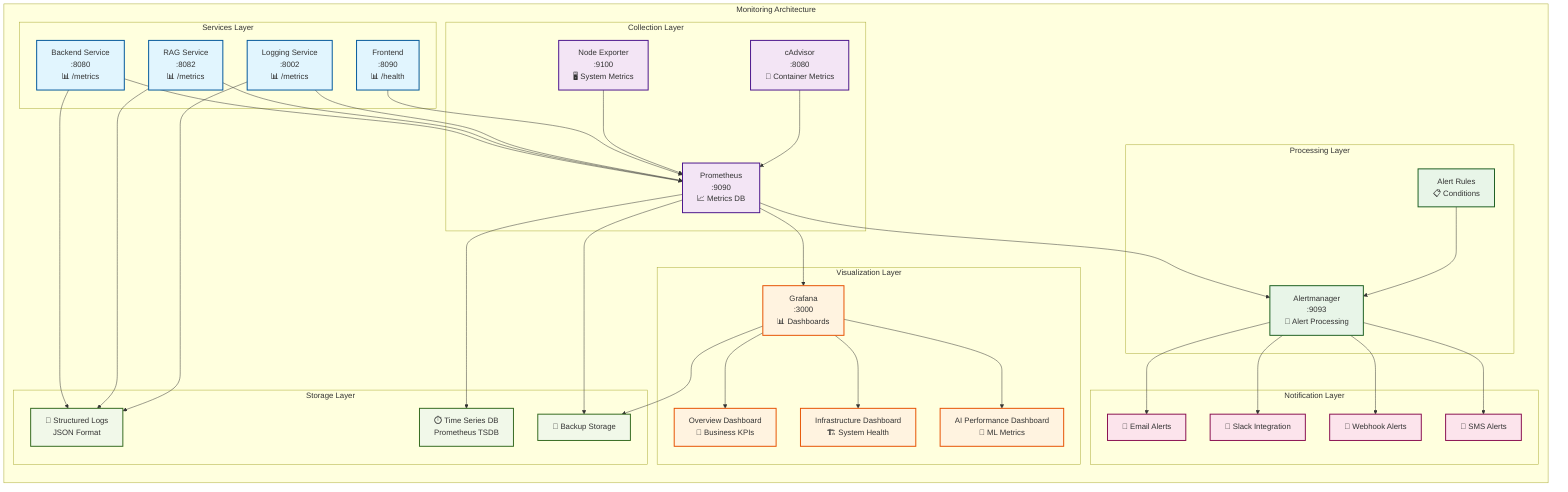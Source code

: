 graph LR
    subgraph "Monitoring Architecture"
        
        subgraph "Services Layer"
            BACKEND[Backend Service<br/>:8080<br/>📊 /metrics]
            RAG[RAG Service<br/>:8082<br/>📊 /metrics]
            LOGGING[Logging Service<br/>:8002<br/>📊 /metrics]
            FRONTEND[Frontend<br/>:8090<br/>📊 /health]
        end
        
        subgraph "Collection Layer"
            PROM[Prometheus<br/>:9090<br/>📈 Metrics DB]
            NODE[Node Exporter<br/>:9100<br/>🖥️ System Metrics]
            CADVISOR[cAdvisor<br/>:8080<br/>🐳 Container Metrics]
        end
        
        subgraph "Processing Layer"
            ALERT[Alertmanager<br/>:9093<br/>🚨 Alert Processing]
            RULES[Alert Rules<br/>📋 Conditions]
        end
        
        subgraph "Visualization Layer"
            GRAF[Grafana<br/>:3000<br/>📊 Dashboards]
            DASH1[Overview Dashboard<br/>🎯 Business KPIs]
            DASH2[Infrastructure Dashboard<br/>🏗️ System Health]
            DASH3[AI Performance Dashboard<br/>🤖 ML Metrics]
        end
        
        subgraph "Notification Layer"
            EMAIL[📧 Email Alerts]
            SLACK[💬 Slack Integration]
            WEBHOOK[🔗 Webhook Alerts]
            SMS[📱 SMS Alerts]
        end
        
        subgraph "Storage Layer"
            LOGS[📝 Structured Logs<br/>JSON Format]
            METRICS_DB[⏱️ Time Series DB<br/>Prometheus TSDB]
            BACKUPS[💾 Backup Storage]
        end
    end
    
    %% Data Flow
    BACKEND --> PROM
    RAG --> PROM
    LOGGING --> PROM
    FRONTEND --> PROM
    
    NODE --> PROM
    CADVISOR --> PROM
    
    PROM --> ALERT
    RULES --> ALERT
    PROM --> GRAF
    
    GRAF --> DASH1
    GRAF --> DASH2
    GRAF --> DASH3
    
    ALERT --> EMAIL
    ALERT --> SLACK
    ALERT --> WEBHOOK
    ALERT --> SMS
    
    BACKEND --> LOGS
    RAG --> LOGS
    LOGGING --> LOGS
    
    PROM --> METRICS_DB
    GRAF --> BACKUPS
    PROM --> BACKUPS
    
    %% Styling
    classDef service fill:#e1f5fe,stroke:#01579b,stroke-width:2px
    classDef collection fill:#f3e5f5,stroke:#4a148c,stroke-width:2px
    classDef processing fill:#e8f5e8,stroke:#1b5e20,stroke-width:2px
    classDef visualization fill:#fff3e0,stroke:#e65100,stroke-width:2px
    classDef notification fill:#fce4ec,stroke:#880e4f,stroke-width:2px
    classDef storage fill:#f1f8e9,stroke:#33691e,stroke-width:2px
    
    class BACKEND,RAG,LOGGING,FRONTEND service
    class PROM,NODE,CADVISOR collection
    class ALERT,RULES processing
    class GRAF,DASH1,DASH2,DASH3 visualization
    class EMAIL,SLACK,WEBHOOK,SMS notification
    class LOGS,METRICS_DB,BACKUPS storage